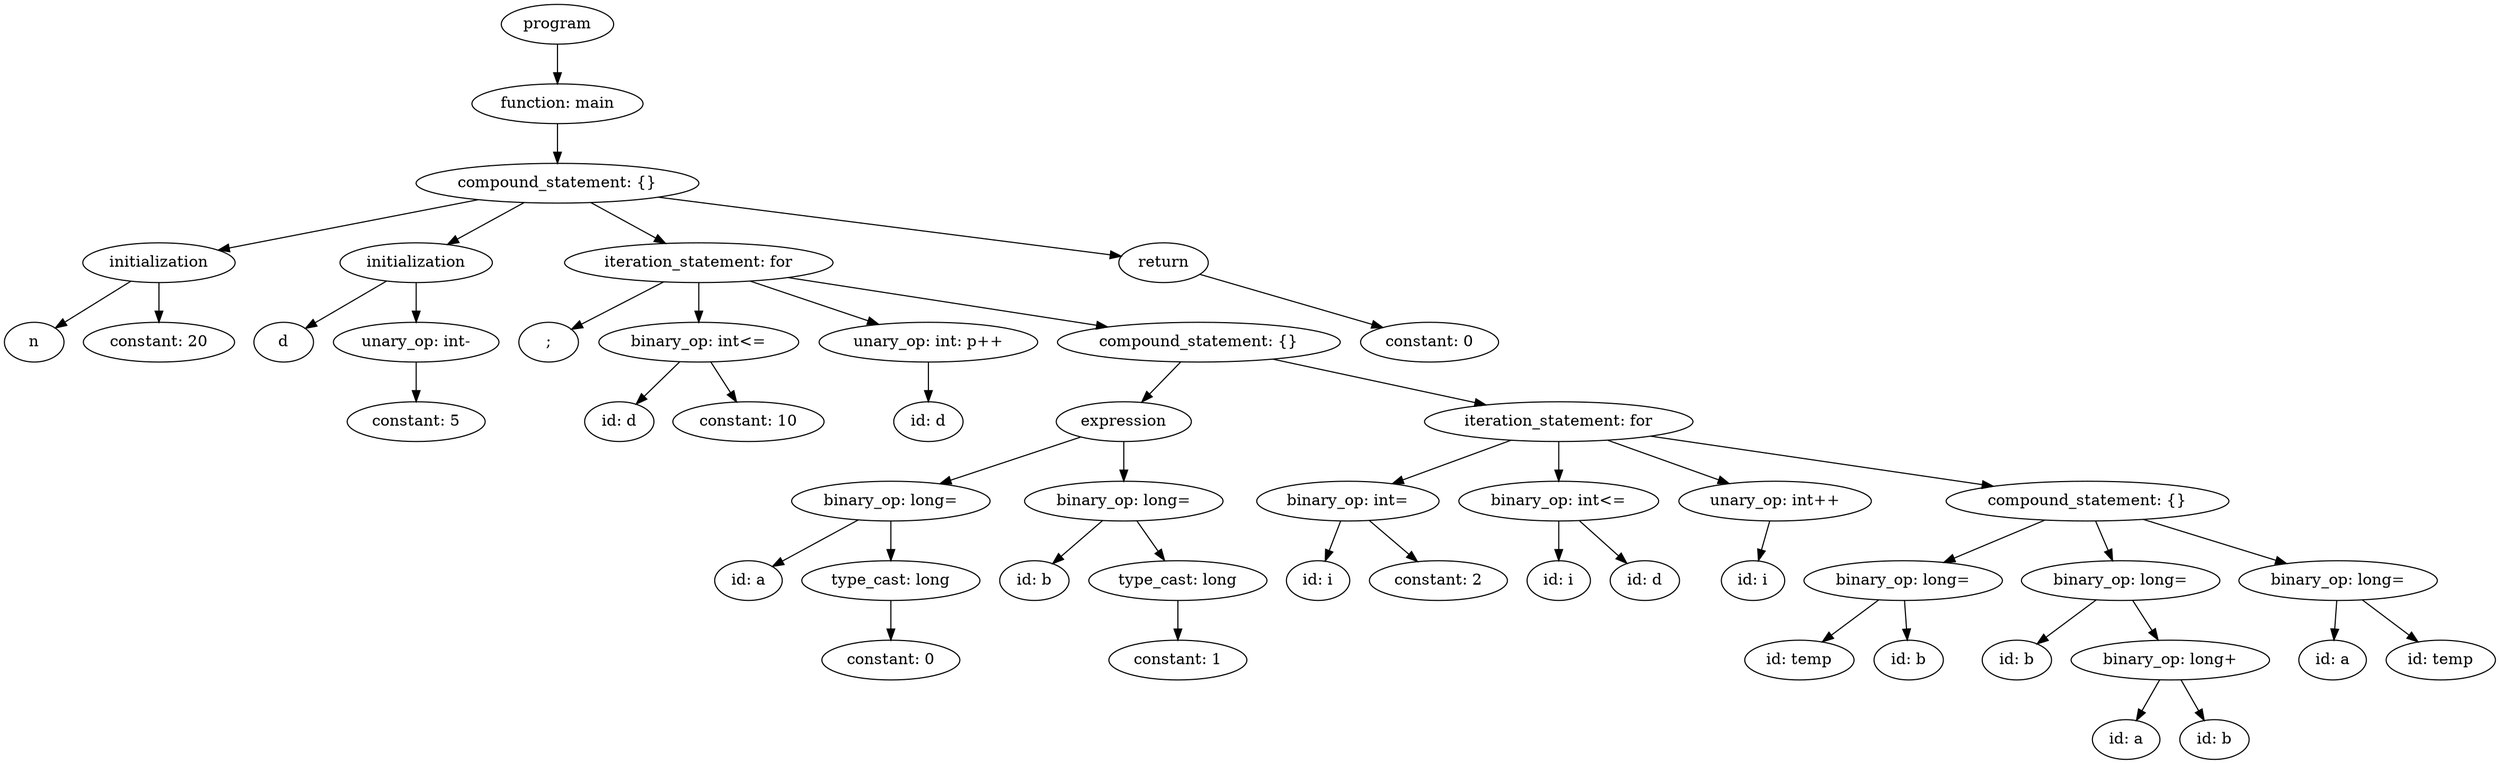 strict digraph "" {
	graph [bb="0,0,2256.5,684"];
	node [label="\N"];
	67	[height=0.5,
		label=program,
		pos="501,666",
		width=1.4082];
	66	[height=0.5,
		label="function: main",
		pos="501,594",
		width=2.1528];
	67 -> 66	[pos="e,501,612.1 501,647.7 501,639.98 501,630.71 501,622.11"];
	65	[height=0.5,
		label="compound_statement: {}",
		pos="501,522",
		width=3.5566];
	66 -> 65	[pos="e,501,540.1 501,575.7 501,567.98 501,558.71 501,550.11"];
	7	[height=0.5,
		label=initialization,
		pos="140,450",
		width=1.9167];
	65 -> 7	[pos="e,193.71,461.41 429.25,507.09 363.37,494.31 266.69,475.57 203.55,463.32"];
	21	[height=0.5,
		label=initialization,
		pos="373,450",
		width=1.9167];
	65 -> 21	[pos="e,401.36,466.51 470.67,504.41 452.54,494.5 429.38,481.83 410.16,471.32"];
	62	[height=0.5,
		label="iteration_statement: for",
		pos="629,450",
		width=3.3761];
	65 -> 62	[pos="e,598.88,467.47 531.33,504.41 548.87,494.82 571.12,482.65 589.95,472.36"];
	64	[height=0.5,
		label=return,
		pos="1050,450",
		width=1.125];
	65 -> 64	[pos="e,1011.7,455.88 592.27,509.36 709.85,494.37 909.98,468.85 1001.6,457.17"];
	5	[height=0.5,
		label=n,
		pos="27,378",
		width=0.75];
	7 -> 5	[pos="e,46.203,390.9 114.36,433.12 96.725,422.19 73.307,407.69 55.156,396.44"];
	6	[height=0.5,
		label="constant: 20",
		pos="140,378",
		width=1.8957];
	7 -> 6	[pos="e,140,396.1 140,431.7 140,423.98 140,414.71 140,406.11"];
	18	[height=0.5,
		label=d,
		pos="253,378",
		width=0.75];
	21 -> 18	[pos="e,272.75,390.52 346.07,433.29 326.86,422.09 301.08,407.04 281.52,395.64"];
	20	[height=0.5,
		label="unary_op: int-",
		pos="373,378",
		width=2.0762];
	21 -> 20	[pos="e,373,396.1 373,431.7 373,423.98 373,414.71 373,406.11"];
	22	[height=0.5,
		label=";",
		pos="493,378",
		width=0.75];
	62 -> 22	[pos="e,513.7,389.65 597.11,432.59 574.58,420.99 544.6,405.56 522.59,394.23"];
	25	[height=0.5,
		label="binary_op: int<=",
		pos="629,378",
		width=2.5139];
	62 -> 25	[pos="e,629,396.1 629,431.7 629,423.98 629,414.71 629,406.11"];
	27	[height=0.5,
		label="unary_op: int: p++",
		pos="837,378",
		width=2.75];
	62 -> 27	[pos="e,791.91,394.18 675.68,433.29 707.29,422.65 749.18,408.55 782.36,397.39"];
	61	[height=0.5,
		label="compound_statement: {}",
		pos="1082,378",
		width=3.5566];
	62 -> 61	[pos="e,999.32,391.78 709.73,436.53 788.11,424.41 906.99,406.04 989.23,393.34"];
	63	[height=0.5,
		label="constant: 0",
		pos="1291,378",
		width=1.7361];
	64 -> 63	[pos="e,1248.7,391.29 1083,439.41 1123.2,427.74 1191.6,407.88 1238.9,394.13"];
	19	[height=0.5,
		label="constant: 5",
		pos="373,306",
		width=1.7361];
	20 -> 19	[pos="e,373,324.1 373,359.7 373,351.98 373,342.71 373,334.11"];
	23	[height=0.5,
		label="id: d",
		pos="557,306",
		width=0.86659];
	25 -> 23	[pos="e,572.31,321.89 611.57,360.05 602.02,350.77 590.07,339.15 579.78,329.15"];
	24	[height=0.5,
		label="constant: 10",
		pos="674,306",
		width=1.8957];
	25 -> 24	[pos="e,663.21,323.79 639.89,360.05 645.25,351.71 651.83,341.49 657.77,332.25"];
	26	[height=0.5,
		label="id: d",
		pos="837,306",
		width=0.86659];
	27 -> 26	[pos="e,837,324.1 837,359.7 837,351.98 837,342.71 837,334.11"];
	36	[height=0.5,
		label=expression,
		pos="1014,306",
		width=1.6971];
	61 -> 36	[pos="e,1030.3,323.79 1065.5,360.05 1057.1,351.37 1046.7,340.64 1037.4,331.11"];
	60	[height=0.5,
		label="iteration_statement: for",
		pos="1408,306",
		width=3.3761];
	61 -> 60	[pos="e,1342,321.16 1149.2,362.58 1202.3,351.16 1276.6,335.22 1331.9,323.33"];
	31	[height=0.5,
		label="binary_op: long=",
		pos="803,234",
		width=2.4914];
	36 -> 31	[pos="e,847.46,249.75 974.81,292 941.66,281 893.82,265.13 857.04,252.93"];
	35	[height=0.5,
		label="binary_op: long=",
		pos="1014,234",
		width=2.4914];
	36 -> 35	[pos="e,1014,252.1 1014,287.7 1014,279.98 1014,270.71 1014,262.11"];
	42	[height=0.5,
		label="binary_op: int=",
		pos="1217,234",
		width=2.2929];
	60 -> 42	[pos="e,1257.2,249.75 1364.7,289.12 1335.6,278.45 1297.1,264.37 1266.8,253.25"];
	45	[height=0.5,
		label="binary_op: int<=",
		pos="1408,234",
		width=2.5139];
	60 -> 45	[pos="e,1408,252.1 1408,287.7 1408,279.98 1408,270.71 1408,262.11"];
	47	[height=0.5,
		label="unary_op: int++",
		pos="1604,234",
		width=2.4192];
	60 -> 47	[pos="e,1562.4,249.86 1452.5,289.12 1482.2,278.49 1521.5,264.47 1552.6,253.36"];
	59	[height=0.5,
		label="compound_statement: {}",
		pos="1887,234",
		width=3.5566];
	60 -> 59	[pos="e,1801.6,247.48 1491.2,292.85 1574.9,280.61 1703.8,261.77 1791.6,248.94"];
	28	[height=0.5,
		label="id: a",
		pos="674,162",
		width=0.84854];
	31 -> 28	[pos="e,695.81,174.84 773.4,216.94 752.89,205.81 725.64,191.02 704.86,179.74"];
	30	[height=0.5,
		label="type_cast: long",
		pos="803,162",
		width=2.2387];
	31 -> 30	[pos="e,803,180.1 803,215.7 803,207.98 803,198.71 803,190.11"];
	32	[height=0.5,
		label="id: b",
		pos="933,162",
		width=0.86659];
	35 -> 32	[pos="e,949.59,177.34 994.8,216.41 983.63,206.75 969.43,194.48 957.46,184.14"];
	34	[height=0.5,
		label="type_cast: long",
		pos="1063,162",
		width=2.2387];
	35 -> 34	[pos="e,1050.9,180.28 1025.9,216.05 1031.6,207.84 1038.6,197.79 1045,188.66"];
	40	[height=0.5,
		label="id: i",
		pos="1190,162",
		width=0.79437];
	42 -> 40	[pos="e,1196.5,179.79 1210.5,216.05 1207.4,208.06 1203.6,198.33 1200.2,189.4"];
	41	[height=0.5,
		label="constant: 2",
		pos="1299,162",
		width=1.7361];
	42 -> 41	[pos="e,1280,179.23 1236.4,216.41 1247.1,207.28 1260.6,195.81 1272.2,185.84"];
	43	[height=0.5,
		label="id: i",
		pos="1408,162",
		width=0.79437];
	45 -> 43	[pos="e,1408,180.1 1408,215.7 1408,207.98 1408,198.71 1408,190.11"];
	44	[height=0.5,
		label="id: d",
		pos="1486,162",
		width=0.86659];
	45 -> 44	[pos="e,1469.7,177.66 1426.9,216.05 1437.5,206.52 1450.9,194.53 1462.2,184.35"];
	46	[height=0.5,
		label="id: i",
		pos="1584,162",
		width=0.79437];
	47 -> 46	[pos="e,1588.9,180.1 1599.1,215.7 1596.8,207.9 1594.1,198.51 1591.7,189.83"];
	50	[height=0.5,
		label="binary_op: long=",
		pos="1720,162",
		width=2.4914];
	59 -> 50	[pos="e,1756.8,178.43 1848.3,216.76 1823.8,206.52 1792.1,193.24 1766.4,182.43"];
	55	[height=0.5,
		label="binary_op: long=",
		pos="1917,162",
		width=2.4914];
	59 -> 55	[pos="e,1909.7,180.1 1894.4,215.7 1897.8,207.81 1901.9,198.3 1905.6,189.55"];
	58	[height=0.5,
		label="binary_op: long=",
		pos="2114,162",
		width=2.4914];
	59 -> 58	[pos="e,2067.4,177.38 1937.7,217.38 1973.3,206.39 2021,191.69 2057.8,180.34"];
	29	[height=0.5,
		label="constant: 0",
		pos="803,90",
		width=1.7361];
	30 -> 29	[pos="e,803,108.1 803,143.7 803,135.98 803,126.71 803,118.11"];
	33	[height=0.5,
		label="constant: 1",
		pos="1063,90",
		width=1.7361];
	34 -> 33	[pos="e,1063,108.1 1063,143.7 1063,135.98 1063,126.71 1063,118.11"];
	48	[height=0.5,
		label="id: temp",
		pos="1626,90",
		width=1.375];
	50 -> 48	[pos="e,1646.8,106.51 1697.7,144.41 1685,134.9 1668.8,122.86 1655,112.62"];
	49	[height=0.5,
		label="id: b",
		pos="1725,90",
		width=0.86659];
	50 -> 49	[pos="e,1723.8,108.1 1721.2,143.7 1721.8,135.98 1722.4,126.71 1723.1,118.11"];
	51	[height=0.5,
		label="id: b",
		pos="1823,90",
		width=0.86659];
	55 -> 51	[pos="e,1841.3,104.65 1894.7,144.41 1881.2,134.37 1863.9,121.49 1849.7,110.9"];
	54	[height=0.5,
		label="binary_op: long+",
		pos="1962,90",
		width=2.4914];
	55 -> 54	[pos="e,1950.9,108.28 1927.9,144.05 1933.1,135.92 1939.5,126 1945.3,116.94"];
	56	[height=0.5,
		label="id: a",
		pos="2109,90",
		width=0.84854];
	58 -> 56	[pos="e,2110.2,108.1 2112.8,143.7 2112.2,135.98 2111.6,126.71 2110.9,118.11"];
	57	[height=0.5,
		label="id: temp",
		pos="2207,90",
		width=1.375];
	58 -> 57	[pos="e,2186.4,106.51 2136,144.41 2148.7,134.9 2164.7,122.86 2178.3,112.62"];
	52	[height=0.5,
		label="id: a",
		pos="1922,18",
		width=0.84854];
	54 -> 52	[pos="e,1931.3,35.307 1952.3,72.055 1947.5,63.679 1941.7,53.404 1936.4,44.134"];
	53	[height=0.5,
		label="id: b",
		pos="2002,18",
		width=0.86659];
	54 -> 53	[pos="e,1992.7,35.307 1971.7,72.055 1976.5,63.679 1982.3,53.404 1987.6,44.134"];
}

